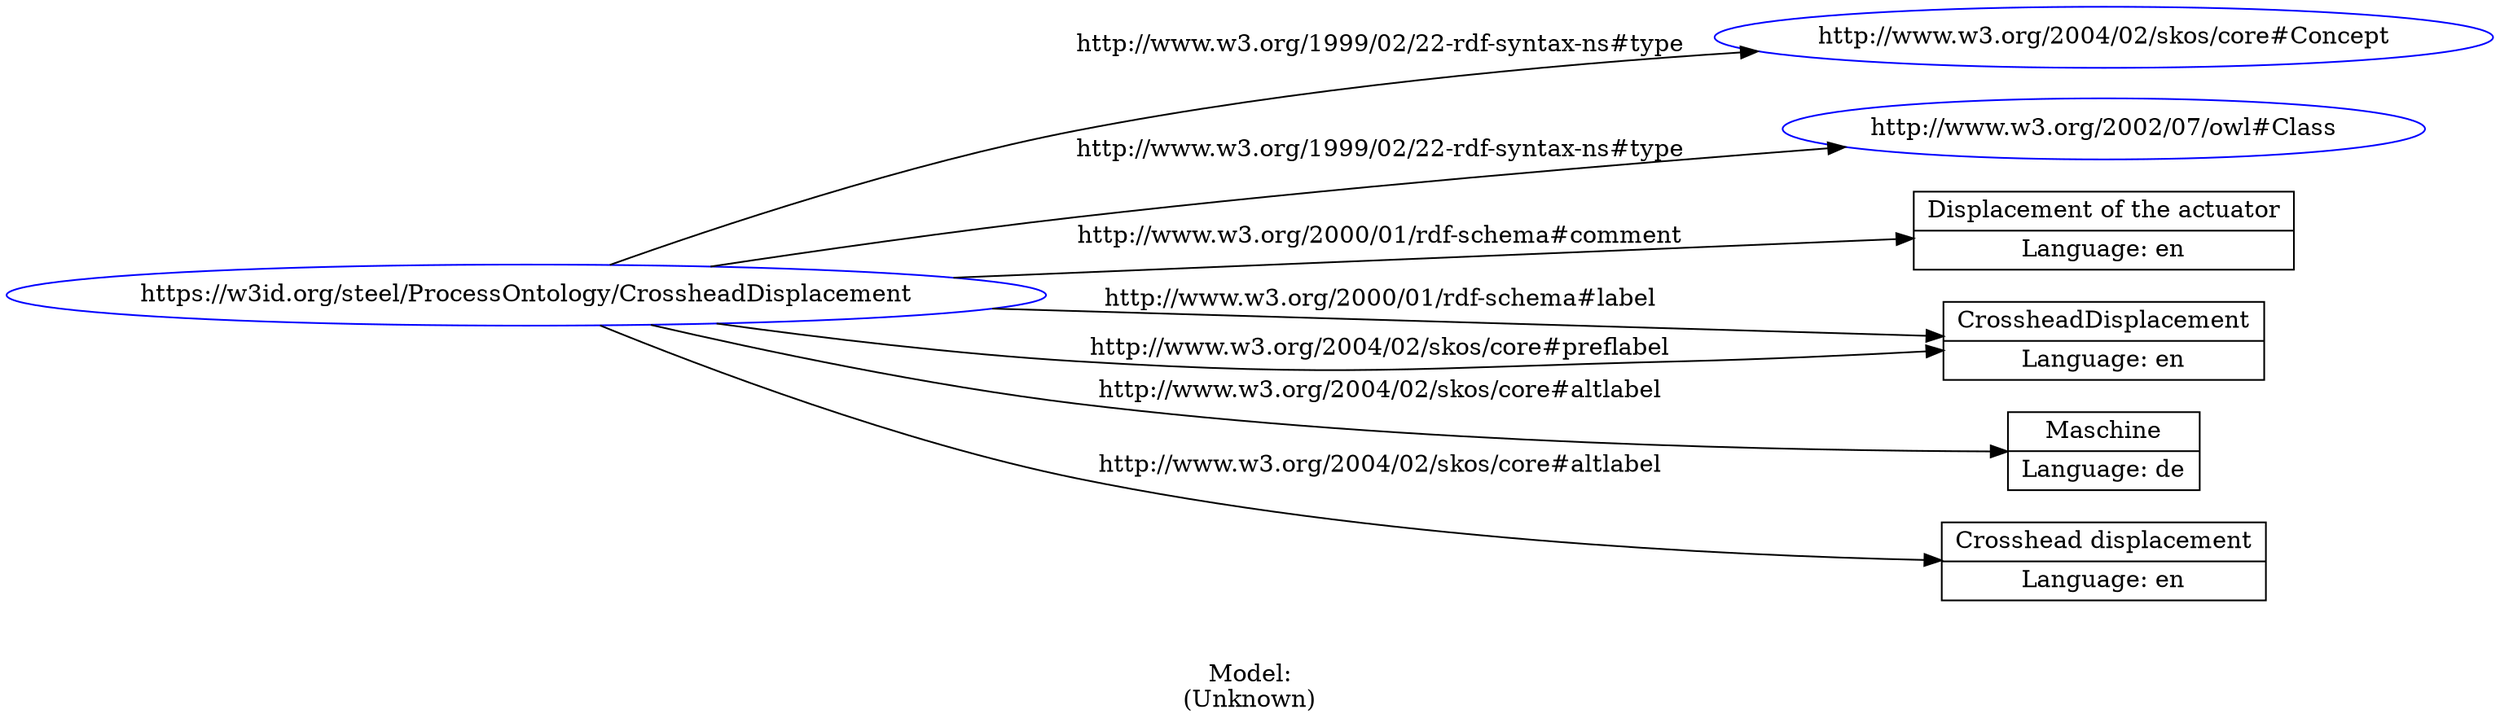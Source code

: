 digraph {
	rankdir = LR;
	charset="utf-8";

	"Rhttps://w3id.org/steel/ProcessOntology/CrossheadDisplacement" -> "Rhttp://www.w3.org/2004/02/skos/core#Concept" [ label="http://www.w3.org/1999/02/22-rdf-syntax-ns#type" ];
	"Rhttps://w3id.org/steel/ProcessOntology/CrossheadDisplacement" -> "Rhttp://www.w3.org/2002/07/owl#Class" [ label="http://www.w3.org/1999/02/22-rdf-syntax-ns#type" ];
	"Rhttps://w3id.org/steel/ProcessOntology/CrossheadDisplacement" -> "LDisplacement of the actuator|Language: en" [ label="http://www.w3.org/2000/01/rdf-schema#comment" ];
	"Rhttps://w3id.org/steel/ProcessOntology/CrossheadDisplacement" -> "LCrossheadDisplacement|Language: en" [ label="http://www.w3.org/2000/01/rdf-schema#label" ];
	"Rhttps://w3id.org/steel/ProcessOntology/CrossheadDisplacement" -> "LMaschine|Language: de" [ label="http://www.w3.org/2004/02/skos/core#altlabel" ];
	"Rhttps://w3id.org/steel/ProcessOntology/CrossheadDisplacement" -> "LCrosshead displacement|Language: en" [ label="http://www.w3.org/2004/02/skos/core#altlabel" ];
	"Rhttps://w3id.org/steel/ProcessOntology/CrossheadDisplacement" -> "LCrossheadDisplacement|Language: en" [ label="http://www.w3.org/2004/02/skos/core#preflabel" ];

	// Resources
	"Rhttps://w3id.org/steel/ProcessOntology/CrossheadDisplacement" [ label="https://w3id.org/steel/ProcessOntology/CrossheadDisplacement", shape = ellipse, color = blue ];
	"Rhttp://www.w3.org/2004/02/skos/core#Concept" [ label="http://www.w3.org/2004/02/skos/core#Concept", shape = ellipse, color = blue ];
	"Rhttp://www.w3.org/2002/07/owl#Class" [ label="http://www.w3.org/2002/07/owl#Class", shape = ellipse, color = blue ];

	// Anonymous nodes

	// Literals
	"LDisplacement of the actuator|Language: en" [ label="Displacement of the actuator|Language: en", shape = record ];
	"LCrossheadDisplacement|Language: en" [ label="CrossheadDisplacement|Language: en", shape = record ];
	"LMaschine|Language: de" [ label="Maschine|Language: de", shape = record ];
	"LCrosshead displacement|Language: en" [ label="Crosshead displacement|Language: en", shape = record ];

	label="\n\nModel:\n(Unknown)";
}
